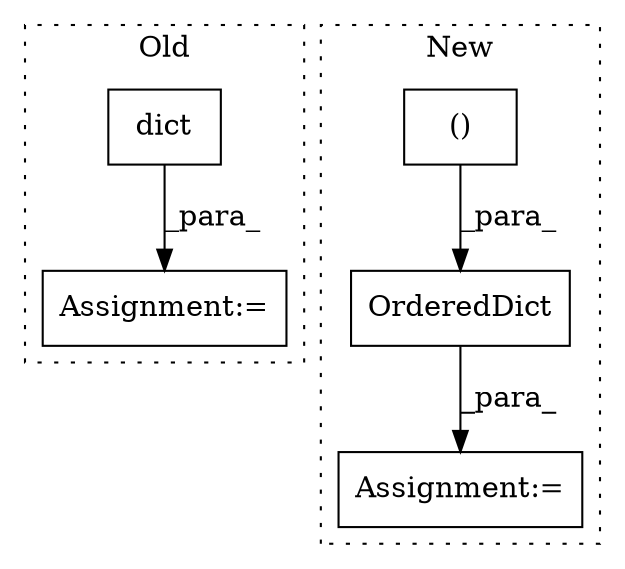 digraph G {
subgraph cluster0 {
1 [label="dict" a="32" s="2570,2626" l="5,1" shape="box"];
3 [label="Assignment:=" a="7" s="2569" l="1" shape="box"];
label = "Old";
style="dotted";
}
subgraph cluster1 {
2 [label="OrderedDict" a="32" s="2596,2819" l="12,1" shape="box"];
4 [label="()" a="106" s="2728" l="26" shape="box"];
5 [label="Assignment:=" a="7" s="2595" l="1" shape="box"];
label = "New";
style="dotted";
}
1 -> 3 [label="_para_"];
2 -> 5 [label="_para_"];
4 -> 2 [label="_para_"];
}